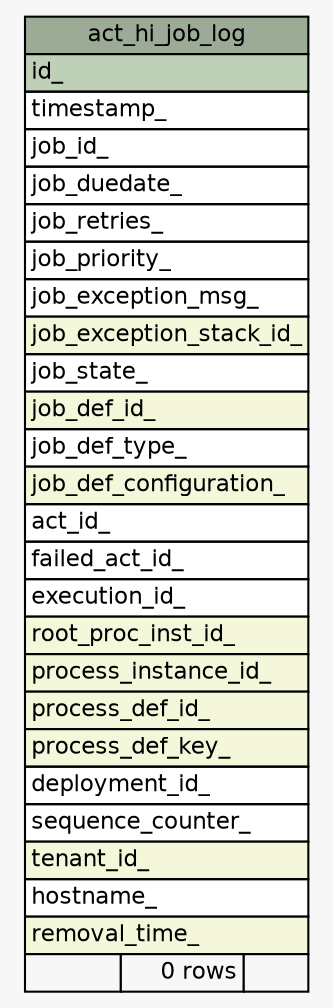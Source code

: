 // dot 2.43.0 on Linux 5.15.0-1041-azure
// SchemaSpy rev Unknown
digraph "act_hi_job_log" {
  graph [
    rankdir="RL"
    bgcolor="#f7f7f7"
    nodesep="0.18"
    ranksep="0.46"
    fontname="Helvetica"
    fontsize="11"
  ];
  node [
    fontname="Helvetica"
    fontsize="11"
    shape="plaintext"
  ];
  edge [
    arrowsize="0.8"
  ];
  "act_hi_job_log" [
    label=<
    <TABLE BORDER="0" CELLBORDER="1" CELLSPACING="0" BGCOLOR="#ffffff">
      <TR><TD COLSPAN="3" BGCOLOR="#9bab96" ALIGN="CENTER">act_hi_job_log</TD></TR>
      <TR><TD PORT="id_" COLSPAN="3" BGCOLOR="#bed1b8" ALIGN="LEFT">id_</TD></TR>
      <TR><TD PORT="timestamp_" COLSPAN="3" ALIGN="LEFT">timestamp_</TD></TR>
      <TR><TD PORT="job_id_" COLSPAN="3" ALIGN="LEFT">job_id_</TD></TR>
      <TR><TD PORT="job_duedate_" COLSPAN="3" ALIGN="LEFT">job_duedate_</TD></TR>
      <TR><TD PORT="job_retries_" COLSPAN="3" ALIGN="LEFT">job_retries_</TD></TR>
      <TR><TD PORT="job_priority_" COLSPAN="3" ALIGN="LEFT">job_priority_</TD></TR>
      <TR><TD PORT="job_exception_msg_" COLSPAN="3" ALIGN="LEFT">job_exception_msg_</TD></TR>
      <TR><TD PORT="job_exception_stack_id_" COLSPAN="3" BGCOLOR="#f4f7da" ALIGN="LEFT">job_exception_stack_id_</TD></TR>
      <TR><TD PORT="job_state_" COLSPAN="3" ALIGN="LEFT">job_state_</TD></TR>
      <TR><TD PORT="job_def_id_" COLSPAN="3" BGCOLOR="#f4f7da" ALIGN="LEFT">job_def_id_</TD></TR>
      <TR><TD PORT="job_def_type_" COLSPAN="3" ALIGN="LEFT">job_def_type_</TD></TR>
      <TR><TD PORT="job_def_configuration_" COLSPAN="3" BGCOLOR="#f4f7da" ALIGN="LEFT">job_def_configuration_</TD></TR>
      <TR><TD PORT="act_id_" COLSPAN="3" ALIGN="LEFT">act_id_</TD></TR>
      <TR><TD PORT="failed_act_id_" COLSPAN="3" ALIGN="LEFT">failed_act_id_</TD></TR>
      <TR><TD PORT="execution_id_" COLSPAN="3" ALIGN="LEFT">execution_id_</TD></TR>
      <TR><TD PORT="root_proc_inst_id_" COLSPAN="3" BGCOLOR="#f4f7da" ALIGN="LEFT">root_proc_inst_id_</TD></TR>
      <TR><TD PORT="process_instance_id_" COLSPAN="3" BGCOLOR="#f4f7da" ALIGN="LEFT">process_instance_id_</TD></TR>
      <TR><TD PORT="process_def_id_" COLSPAN="3" BGCOLOR="#f4f7da" ALIGN="LEFT">process_def_id_</TD></TR>
      <TR><TD PORT="process_def_key_" COLSPAN="3" BGCOLOR="#f4f7da" ALIGN="LEFT">process_def_key_</TD></TR>
      <TR><TD PORT="deployment_id_" COLSPAN="3" ALIGN="LEFT">deployment_id_</TD></TR>
      <TR><TD PORT="sequence_counter_" COLSPAN="3" ALIGN="LEFT">sequence_counter_</TD></TR>
      <TR><TD PORT="tenant_id_" COLSPAN="3" BGCOLOR="#f4f7da" ALIGN="LEFT">tenant_id_</TD></TR>
      <TR><TD PORT="hostname_" COLSPAN="3" ALIGN="LEFT">hostname_</TD></TR>
      <TR><TD PORT="removal_time_" COLSPAN="3" BGCOLOR="#f4f7da" ALIGN="LEFT">removal_time_</TD></TR>
      <TR><TD ALIGN="LEFT" BGCOLOR="#f7f7f7">  </TD><TD ALIGN="RIGHT" BGCOLOR="#f7f7f7">0 rows</TD><TD ALIGN="RIGHT" BGCOLOR="#f7f7f7">  </TD></TR>
    </TABLE>>
    URL="tables/act_hi_job_log.html"
    tooltip="act_hi_job_log"
  ];
}
